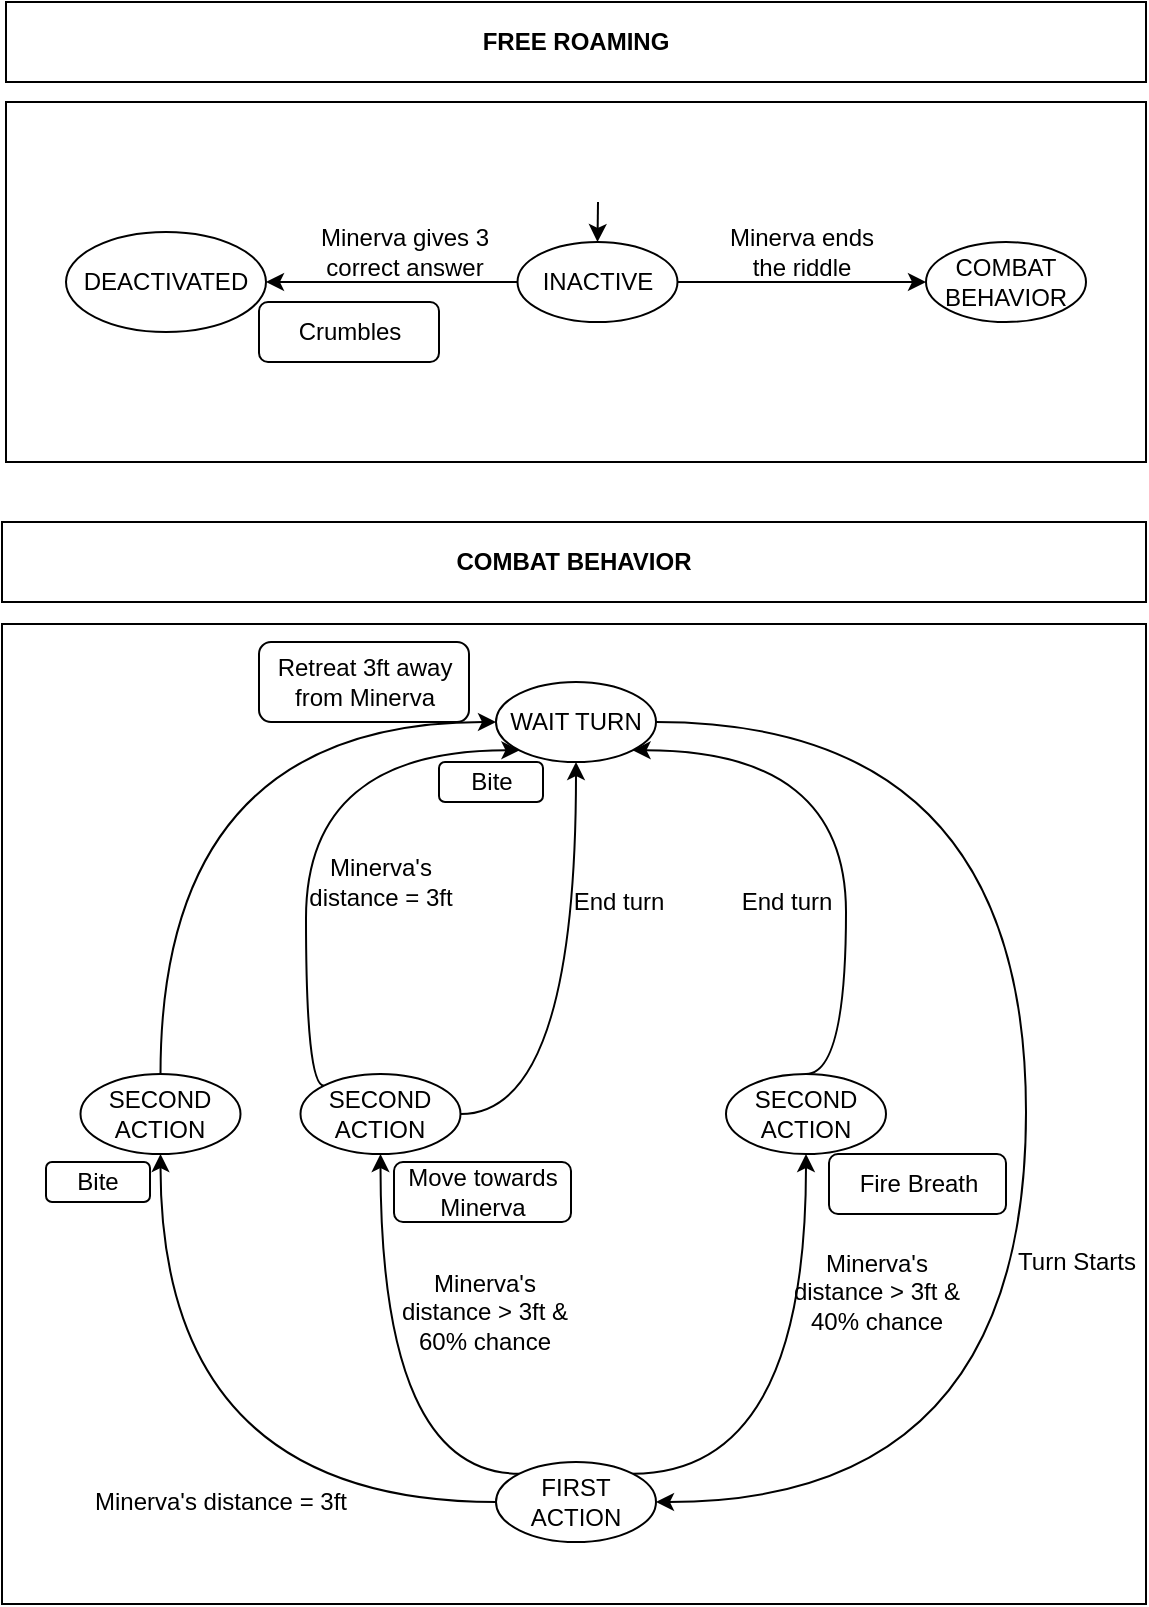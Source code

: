 <mxfile version="13.10.6" type="device"><diagram id="8gX5AlxMuqcwr_Vli5Bi" name="Page-1"><mxGraphModel dx="1296" dy="588" grid="1" gridSize="10" guides="1" tooltips="1" connect="1" arrows="1" fold="1" page="1" pageScale="1" pageWidth="827" pageHeight="1169" math="0" shadow="0"><root><mxCell id="0"/><mxCell id="1" parent="0"/><mxCell id="YDH0O2rl7Gbi4XmpD5QN-3" value="&lt;b&gt;COMBAT BEHAVIOR&lt;/b&gt;" style="rounded=0;whiteSpace=wrap;html=1;" parent="1" vertex="1"><mxGeometry x="128" y="360" width="572" height="40" as="geometry"/></mxCell><mxCell id="6dqQPeZfZddGz6Eh8Qi5-1" value="" style="rounded=0;whiteSpace=wrap;html=1;" parent="1" vertex="1"><mxGeometry x="130" y="150" width="570" height="180" as="geometry"/></mxCell><mxCell id="1xnQNxJjklzZsHYVbf8--6" style="edgeStyle=orthogonalEdgeStyle;curved=1;orthogonalLoop=1;jettySize=auto;html=1;strokeColor=#000000;" edge="1" parent="1" source="6dqQPeZfZddGz6Eh8Qi5-2" target="6dqQPeZfZddGz6Eh8Qi5-12"><mxGeometry relative="1" as="geometry"/></mxCell><mxCell id="1xnQNxJjklzZsHYVbf8--7" style="edgeStyle=orthogonalEdgeStyle;curved=1;orthogonalLoop=1;jettySize=auto;html=1;strokeColor=#000000;" edge="1" parent="1" source="6dqQPeZfZddGz6Eh8Qi5-2" target="6dqQPeZfZddGz6Eh8Qi5-3"><mxGeometry relative="1" as="geometry"/></mxCell><mxCell id="6dqQPeZfZddGz6Eh8Qi5-2" value="INACTIVE" style="ellipse;whiteSpace=wrap;html=1;" parent="1" vertex="1"><mxGeometry x="385.75" y="220" width="80" height="40" as="geometry"/></mxCell><mxCell id="6dqQPeZfZddGz6Eh8Qi5-3" value="COMBAT BEHAVIOR" style="ellipse;whiteSpace=wrap;html=1;" parent="1" vertex="1"><mxGeometry x="590" y="220" width="80" height="40" as="geometry"/></mxCell><mxCell id="6dqQPeZfZddGz6Eh8Qi5-5" value="Minerva ends the riddle" style="text;html=1;strokeColor=none;fillColor=none;align=center;verticalAlign=middle;whiteSpace=wrap;rounded=0;" parent="1" vertex="1"><mxGeometry x="490" y="215" width="76" height="20" as="geometry"/></mxCell><mxCell id="6dqQPeZfZddGz6Eh8Qi5-6" value="&lt;b&gt;FREE ROAMING&lt;/b&gt;" style="rounded=0;whiteSpace=wrap;html=1;" parent="1" vertex="1"><mxGeometry x="130" y="100" width="570" height="40" as="geometry"/></mxCell><mxCell id="6dqQPeZfZddGz6Eh8Qi5-12" value="DEACTIVATED" style="ellipse;whiteSpace=wrap;html=1;" parent="1" vertex="1"><mxGeometry x="160" y="215" width="100" height="50" as="geometry"/></mxCell><mxCell id="6dqQPeZfZddGz6Eh8Qi5-14" value="Minerva gives 3 correct answer" style="text;html=1;strokeColor=none;fillColor=none;align=center;verticalAlign=middle;whiteSpace=wrap;rounded=0;" parent="1" vertex="1"><mxGeometry x="277.25" y="215" width="105" height="20" as="geometry"/></mxCell><mxCell id="6dqQPeZfZddGz6Eh8Qi5-15" value="Crumbles" style="rounded=1;whiteSpace=wrap;html=1;" parent="1" vertex="1"><mxGeometry x="256.5" y="250" width="90" height="30" as="geometry"/></mxCell><mxCell id="6dqQPeZfZddGz6Eh8Qi5-21" value="" style="rounded=0;whiteSpace=wrap;html=1;" parent="1" vertex="1"><mxGeometry x="128" y="411" width="572" height="490" as="geometry"/></mxCell><mxCell id="1xnQNxJjklzZsHYVbf8--14" style="edgeStyle=orthogonalEdgeStyle;curved=1;orthogonalLoop=1;jettySize=auto;html=1;entryX=1;entryY=0.5;entryDx=0;entryDy=0;strokeColor=#000000;" edge="1" parent="1" source="6dqQPeZfZddGz6Eh8Qi5-22" target="6dqQPeZfZddGz6Eh8Qi5-23"><mxGeometry relative="1" as="geometry"><Array as="points"><mxPoint x="640" y="460"/><mxPoint x="640" y="850"/></Array></mxGeometry></mxCell><mxCell id="6dqQPeZfZddGz6Eh8Qi5-22" value="WAIT TURN" style="ellipse;whiteSpace=wrap;html=1;" parent="1" vertex="1"><mxGeometry x="375" y="440" width="80" height="40" as="geometry"/></mxCell><mxCell id="1xnQNxJjklzZsHYVbf8--11" style="edgeStyle=orthogonalEdgeStyle;curved=1;orthogonalLoop=1;jettySize=auto;html=1;strokeColor=#000000;" edge="1" parent="1" source="6dqQPeZfZddGz6Eh8Qi5-23" target="1xnQNxJjklzZsHYVbf8--10"><mxGeometry relative="1" as="geometry"/></mxCell><mxCell id="1xnQNxJjklzZsHYVbf8--25" style="edgeStyle=orthogonalEdgeStyle;curved=1;orthogonalLoop=1;jettySize=auto;html=1;strokeColor=#000000;exitX=0;exitY=0;exitDx=0;exitDy=0;" edge="1" parent="1" source="6dqQPeZfZddGz6Eh8Qi5-23" target="6dqQPeZfZddGz6Eh8Qi5-26"><mxGeometry relative="1" as="geometry"/></mxCell><mxCell id="1xnQNxJjklzZsHYVbf8--28" style="edgeStyle=orthogonalEdgeStyle;curved=1;orthogonalLoop=1;jettySize=auto;html=1;strokeColor=#000000;exitX=1;exitY=0;exitDx=0;exitDy=0;" edge="1" parent="1" source="6dqQPeZfZddGz6Eh8Qi5-23" target="1xnQNxJjklzZsHYVbf8--20"><mxGeometry relative="1" as="geometry"/></mxCell><mxCell id="6dqQPeZfZddGz6Eh8Qi5-23" value="FIRST ACTION" style="ellipse;whiteSpace=wrap;html=1;" parent="1" vertex="1"><mxGeometry x="375" y="830" width="80" height="40" as="geometry"/></mxCell><mxCell id="1xnQNxJjklzZsHYVbf8--22" style="edgeStyle=orthogonalEdgeStyle;curved=1;orthogonalLoop=1;jettySize=auto;html=1;entryX=0;entryY=1;entryDx=0;entryDy=0;strokeColor=#000000;exitX=0;exitY=0;exitDx=0;exitDy=0;" edge="1" parent="1" source="6dqQPeZfZddGz6Eh8Qi5-26" target="6dqQPeZfZddGz6Eh8Qi5-22"><mxGeometry relative="1" as="geometry"><Array as="points"><mxPoint x="280" y="642"/><mxPoint x="280" y="474"/></Array></mxGeometry></mxCell><mxCell id="1xnQNxJjklzZsHYVbf8--23" style="edgeStyle=orthogonalEdgeStyle;curved=1;orthogonalLoop=1;jettySize=auto;html=1;entryX=0.5;entryY=1;entryDx=0;entryDy=0;strokeColor=#000000;" edge="1" parent="1" source="6dqQPeZfZddGz6Eh8Qi5-26" target="6dqQPeZfZddGz6Eh8Qi5-22"><mxGeometry relative="1" as="geometry"/></mxCell><mxCell id="6dqQPeZfZddGz6Eh8Qi5-26" value="SECOND ACTION" style="ellipse;whiteSpace=wrap;html=1;" parent="1" vertex="1"><mxGeometry x="277.25" y="636" width="80" height="40" as="geometry"/></mxCell><mxCell id="6dqQPeZfZddGz6Eh8Qi5-40" value="Bite" style="rounded=1;whiteSpace=wrap;html=1;" parent="1" vertex="1"><mxGeometry x="150" y="680" width="52" height="20" as="geometry"/></mxCell><mxCell id="1xnQNxJjklzZsHYVbf8--4" value="Fire Breath" style="rounded=1;whiteSpace=wrap;html=1;" vertex="1" parent="1"><mxGeometry x="541.5" y="676" width="88.5" height="30" as="geometry"/></mxCell><mxCell id="1xnQNxJjklzZsHYVbf8--8" value="" style="endArrow=classic;html=1;strokeColor=#000000;entryX=0.5;entryY=0;entryDx=0;entryDy=0;" edge="1" parent="1" target="6dqQPeZfZddGz6Eh8Qi5-2"><mxGeometry width="50" height="50" relative="1" as="geometry"><mxPoint x="426" y="200" as="sourcePoint"/><mxPoint x="440" y="270" as="targetPoint"/></mxGeometry></mxCell><mxCell id="1xnQNxJjklzZsHYVbf8--9" value="Minerva's distance = 3ft" style="text;html=1;align=center;verticalAlign=middle;resizable=0;points=[];autosize=1;" vertex="1" parent="1"><mxGeometry x="167.25" y="840" width="140" height="20" as="geometry"/></mxCell><mxCell id="1xnQNxJjklzZsHYVbf8--12" style="edgeStyle=orthogonalEdgeStyle;curved=1;orthogonalLoop=1;jettySize=auto;html=1;entryX=0;entryY=0.5;entryDx=0;entryDy=0;strokeColor=#000000;exitX=0.5;exitY=0;exitDx=0;exitDy=0;" edge="1" parent="1" source="1xnQNxJjklzZsHYVbf8--10" target="6dqQPeZfZddGz6Eh8Qi5-22"><mxGeometry relative="1" as="geometry"/></mxCell><mxCell id="1xnQNxJjklzZsHYVbf8--10" value="SECOND ACTION" style="ellipse;whiteSpace=wrap;html=1;" vertex="1" parent="1"><mxGeometry x="167.25" y="636" width="80" height="40" as="geometry"/></mxCell><mxCell id="1xnQNxJjklzZsHYVbf8--15" value="Turn Starts" style="text;html=1;align=center;verticalAlign=middle;resizable=0;points=[];autosize=1;" vertex="1" parent="1"><mxGeometry x="630" y="720" width="70" height="20" as="geometry"/></mxCell><mxCell id="1xnQNxJjklzZsHYVbf8--18" value="Minerva's &lt;br&gt;distance = 3ft" style="text;html=1;align=center;verticalAlign=middle;resizable=0;points=[];autosize=1;" vertex="1" parent="1"><mxGeometry x="272.25" y="525" width="90" height="30" as="geometry"/></mxCell><mxCell id="1xnQNxJjklzZsHYVbf8--19" value="Bite" style="rounded=1;whiteSpace=wrap;html=1;" vertex="1" parent="1"><mxGeometry x="346.5" y="480" width="52" height="20" as="geometry"/></mxCell><mxCell id="1xnQNxJjklzZsHYVbf8--30" style="edgeStyle=orthogonalEdgeStyle;curved=1;orthogonalLoop=1;jettySize=auto;html=1;strokeColor=#000000;entryX=1;entryY=1;entryDx=0;entryDy=0;exitX=0.5;exitY=0;exitDx=0;exitDy=0;" edge="1" parent="1" source="1xnQNxJjklzZsHYVbf8--20" target="6dqQPeZfZddGz6Eh8Qi5-22"><mxGeometry relative="1" as="geometry"><Array as="points"><mxPoint x="550" y="636"/><mxPoint x="550" y="474"/></Array></mxGeometry></mxCell><mxCell id="1xnQNxJjklzZsHYVbf8--20" value="SECOND ACTION" style="ellipse;whiteSpace=wrap;html=1;" vertex="1" parent="1"><mxGeometry x="490" y="636" width="80" height="40" as="geometry"/></mxCell><mxCell id="1xnQNxJjklzZsHYVbf8--26" value="Minerva's &lt;br&gt;distance &amp;gt; 3ft &amp;amp;&lt;br&gt;60% chance" style="text;html=1;align=center;verticalAlign=middle;resizable=0;points=[];autosize=1;" vertex="1" parent="1"><mxGeometry x="319" y="730" width="100" height="50" as="geometry"/></mxCell><mxCell id="1xnQNxJjklzZsHYVbf8--27" value="Move towards Minerva" style="rounded=1;whiteSpace=wrap;html=1;" vertex="1" parent="1"><mxGeometry x="324" y="680" width="88.5" height="30" as="geometry"/></mxCell><mxCell id="1xnQNxJjklzZsHYVbf8--31" value="End turn" style="text;html=1;align=center;verticalAlign=middle;resizable=0;points=[];autosize=1;" vertex="1" parent="1"><mxGeometry x="490" y="540" width="60" height="20" as="geometry"/></mxCell><mxCell id="1xnQNxJjklzZsHYVbf8--33" value="Minerva's &lt;br&gt;distance &amp;gt; 3ft &amp;amp;&lt;br&gt;40% chance" style="text;html=1;align=center;verticalAlign=middle;resizable=0;points=[];autosize=1;" vertex="1" parent="1"><mxGeometry x="515" y="720" width="100" height="50" as="geometry"/></mxCell><mxCell id="1xnQNxJjklzZsHYVbf8--34" value="Retreat 3ft away from Minerva" style="rounded=1;whiteSpace=wrap;html=1;" vertex="1" parent="1"><mxGeometry x="256.5" y="420" width="105" height="40" as="geometry"/></mxCell><mxCell id="1xnQNxJjklzZsHYVbf8--35" value="End turn" style="text;html=1;align=center;verticalAlign=middle;resizable=0;points=[];autosize=1;" vertex="1" parent="1"><mxGeometry x="405.75" y="540" width="60" height="20" as="geometry"/></mxCell></root></mxGraphModel></diagram></mxfile>